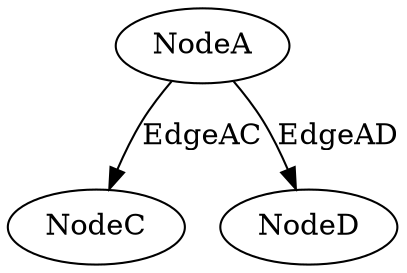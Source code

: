digraph G4 {
    uuid_a [label="NodeA"];
    uuid_c [label="NodeC"];
    uuid_d [label="NodeD"];

    uuid_a -> uuid_c [label="EdgeAC", provider="Provider_x", ref="Ref X"]
    uuid_a -> uuid_d [label="EdgeAD", provider="Provider_y", ref="Ref Y"]
    
}